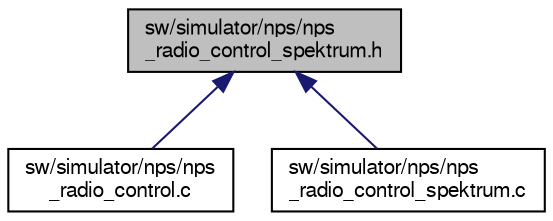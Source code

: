 digraph "sw/simulator/nps/nps_radio_control_spektrum.h"
{
  edge [fontname="FreeSans",fontsize="10",labelfontname="FreeSans",labelfontsize="10"];
  node [fontname="FreeSans",fontsize="10",shape=record];
  Node1 [label="sw/simulator/nps/nps\l_radio_control_spektrum.h",height=0.2,width=0.4,color="black", fillcolor="grey75", style="filled", fontcolor="black"];
  Node1 -> Node2 [dir="back",color="midnightblue",fontsize="10",style="solid",fontname="FreeSans"];
  Node2 [label="sw/simulator/nps/nps\l_radio_control.c",height=0.2,width=0.4,color="black", fillcolor="white", style="filled",URL="$nps__radio__control_8c.html"];
  Node1 -> Node3 [dir="back",color="midnightblue",fontsize="10",style="solid",fontname="FreeSans"];
  Node3 [label="sw/simulator/nps/nps\l_radio_control_spektrum.c",height=0.2,width=0.4,color="black", fillcolor="white", style="filled",URL="$nps__radio__control__spektrum_8c.html"];
}
